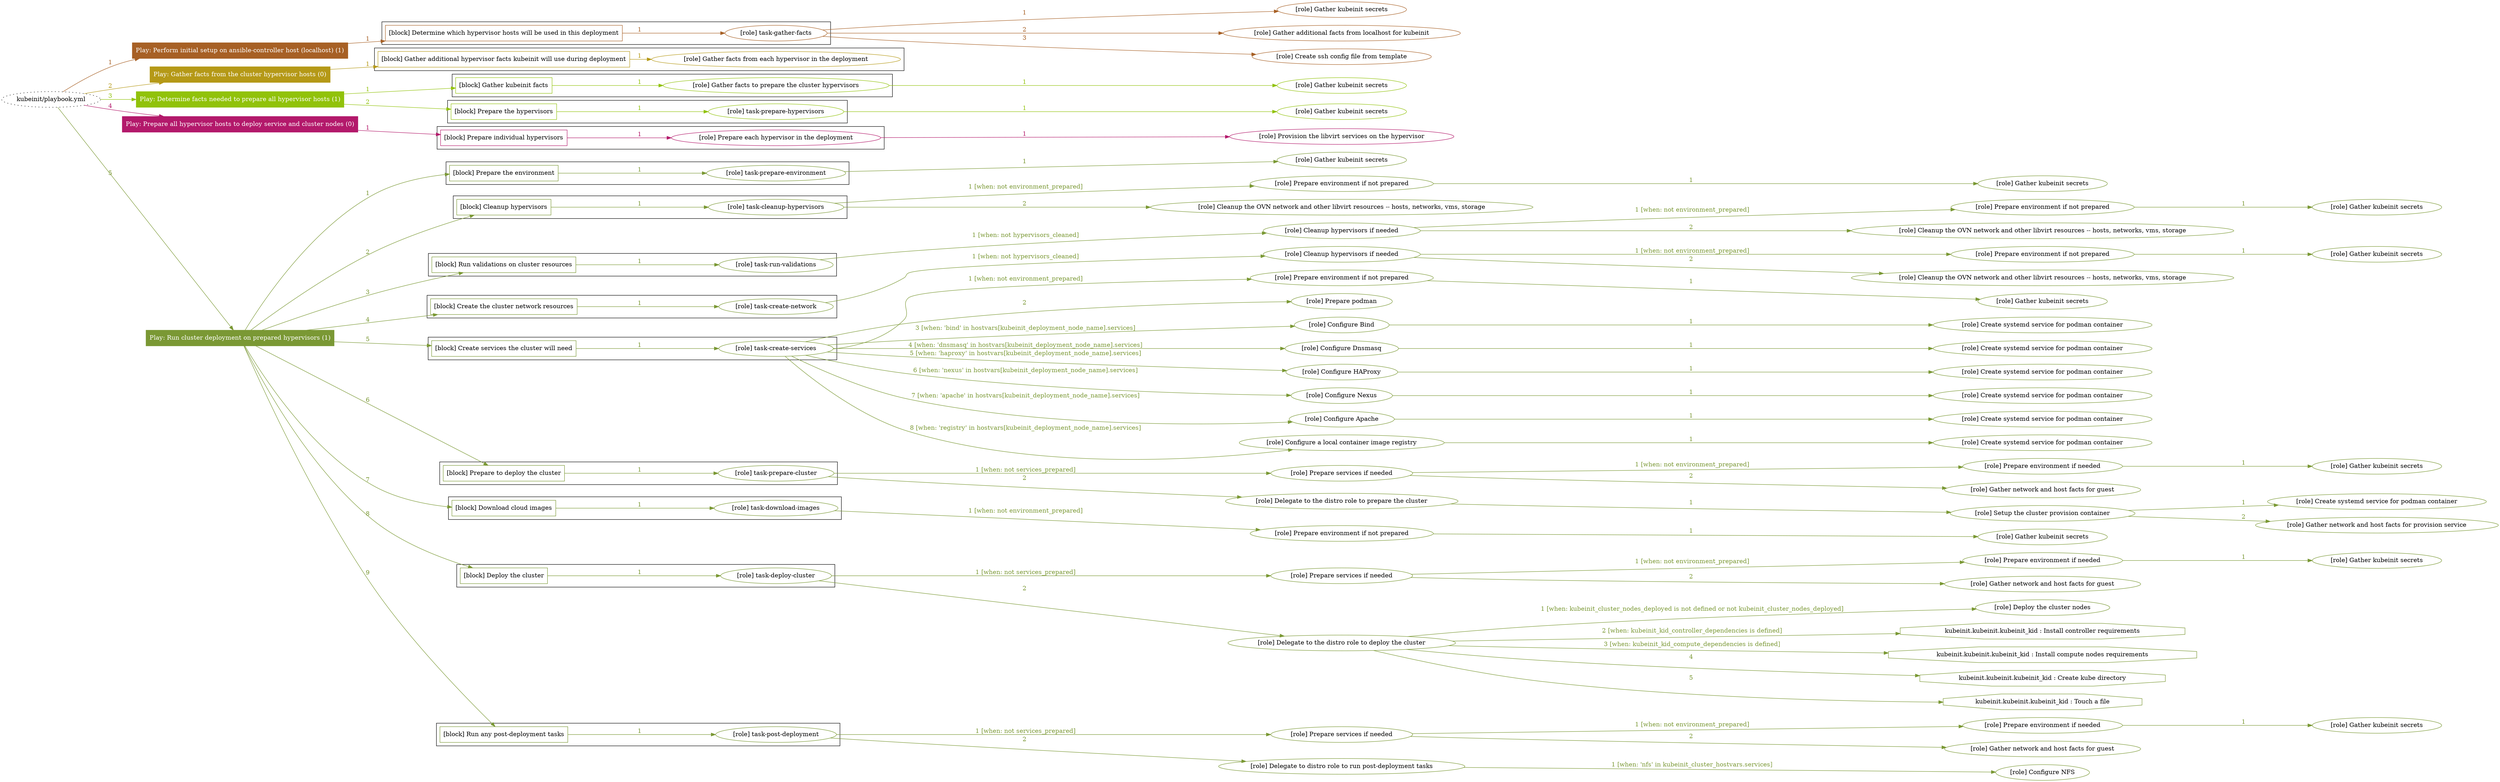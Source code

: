 digraph {
	graph [concentrate=true ordering=in rankdir=LR ratio=fill]
	edge [esep=5 sep=10]
	"kubeinit/playbook.yml" [URL="/home/runner/work/kubeinit/kubeinit/kubeinit/playbook.yml" id=playbook_fae0df2e style=dotted]
	play_92585c46 [label="Play: Perform initial setup on ansible-controller host (localhost) (1)" URL="/home/runner/work/kubeinit/kubeinit/kubeinit/playbook.yml" color="#a76025" fontcolor="#ffffff" id=play_92585c46 shape=box style=filled tooltip=localhost]
	"kubeinit/playbook.yml" -> play_92585c46 [label="1 " color="#a76025" fontcolor="#a76025" id=edge_5c5b6f08 labeltooltip="1 " tooltip="1 "]
	subgraph "Gather kubeinit secrets" {
		role_336cf1a7 [label="[role] Gather kubeinit secrets" URL="/home/runner/.ansible/collections/ansible_collections/kubeinit/kubeinit/roles/kubeinit_prepare/tasks/build_hypervisors_group.yml" color="#a76025" id=role_336cf1a7 tooltip="Gather kubeinit secrets"]
	}
	subgraph "Gather additional facts from localhost for kubeinit" {
		role_785b3377 [label="[role] Gather additional facts from localhost for kubeinit" URL="/home/runner/.ansible/collections/ansible_collections/kubeinit/kubeinit/roles/kubeinit_prepare/tasks/build_hypervisors_group.yml" color="#a76025" id=role_785b3377 tooltip="Gather additional facts from localhost for kubeinit"]
	}
	subgraph "Create ssh config file from template" {
		role_cd4f7d1c [label="[role] Create ssh config file from template" URL="/home/runner/.ansible/collections/ansible_collections/kubeinit/kubeinit/roles/kubeinit_prepare/tasks/build_hypervisors_group.yml" color="#a76025" id=role_cd4f7d1c tooltip="Create ssh config file from template"]
	}
	subgraph "task-gather-facts" {
		role_fb8b5cc1 [label="[role] task-gather-facts" URL="/home/runner/work/kubeinit/kubeinit/kubeinit/playbook.yml" color="#a76025" id=role_fb8b5cc1 tooltip="task-gather-facts"]
		role_fb8b5cc1 -> role_336cf1a7 [label="1 " color="#a76025" fontcolor="#a76025" id=edge_b435cd71 labeltooltip="1 " tooltip="1 "]
		role_fb8b5cc1 -> role_785b3377 [label="2 " color="#a76025" fontcolor="#a76025" id=edge_29237ce4 labeltooltip="2 " tooltip="2 "]
		role_fb8b5cc1 -> role_cd4f7d1c [label="3 " color="#a76025" fontcolor="#a76025" id=edge_b54bfbe1 labeltooltip="3 " tooltip="3 "]
	}
	subgraph "Play: Perform initial setup on ansible-controller host (localhost) (1)" {
		play_92585c46 -> block_ca04ab5b [label=1 color="#a76025" fontcolor="#a76025" id=edge_fc86bddc labeltooltip=1 tooltip=1]
		subgraph cluster_block_ca04ab5b {
			block_ca04ab5b [label="[block] Determine which hypervisor hosts will be used in this deployment" URL="/home/runner/work/kubeinit/kubeinit/kubeinit/playbook.yml" color="#a76025" id=block_ca04ab5b labeltooltip="Determine which hypervisor hosts will be used in this deployment" shape=box tooltip="Determine which hypervisor hosts will be used in this deployment"]
			block_ca04ab5b -> role_fb8b5cc1 [label="1 " color="#a76025" fontcolor="#a76025" id=edge_2d193094 labeltooltip="1 " tooltip="1 "]
		}
	}
	play_b2406f64 [label="Play: Gather facts from the cluster hypervisor hosts (0)" URL="/home/runner/work/kubeinit/kubeinit/kubeinit/playbook.yml" color="#b59917" fontcolor="#ffffff" id=play_b2406f64 shape=box style=filled tooltip="Play: Gather facts from the cluster hypervisor hosts (0)"]
	"kubeinit/playbook.yml" -> play_b2406f64 [label="2 " color="#b59917" fontcolor="#b59917" id=edge_13065090 labeltooltip="2 " tooltip="2 "]
	subgraph "Gather facts from each hypervisor in the deployment" {
		role_69ce36ae [label="[role] Gather facts from each hypervisor in the deployment" URL="/home/runner/work/kubeinit/kubeinit/kubeinit/playbook.yml" color="#b59917" id=role_69ce36ae tooltip="Gather facts from each hypervisor in the deployment"]
	}
	subgraph "Play: Gather facts from the cluster hypervisor hosts (0)" {
		play_b2406f64 -> block_ba26caf6 [label=1 color="#b59917" fontcolor="#b59917" id=edge_a6065f47 labeltooltip=1 tooltip=1]
		subgraph cluster_block_ba26caf6 {
			block_ba26caf6 [label="[block] Gather additional hypervisor facts kubeinit will use during deployment" URL="/home/runner/work/kubeinit/kubeinit/kubeinit/playbook.yml" color="#b59917" id=block_ba26caf6 labeltooltip="Gather additional hypervisor facts kubeinit will use during deployment" shape=box tooltip="Gather additional hypervisor facts kubeinit will use during deployment"]
			block_ba26caf6 -> role_69ce36ae [label="1 " color="#b59917" fontcolor="#b59917" id=edge_d6264884 labeltooltip="1 " tooltip="1 "]
		}
	}
	play_0a1ab238 [label="Play: Determine facts needed to prepare all hypervisor hosts (1)" URL="/home/runner/work/kubeinit/kubeinit/kubeinit/playbook.yml" color="#91c20a" fontcolor="#ffffff" id=play_0a1ab238 shape=box style=filled tooltip=localhost]
	"kubeinit/playbook.yml" -> play_0a1ab238 [label="3 " color="#91c20a" fontcolor="#91c20a" id=edge_ee1dae52 labeltooltip="3 " tooltip="3 "]
	subgraph "Gather kubeinit secrets" {
		role_b34fb6fc [label="[role] Gather kubeinit secrets" URL="/home/runner/.ansible/collections/ansible_collections/kubeinit/kubeinit/roles/kubeinit_prepare/tasks/gather_kubeinit_facts.yml" color="#91c20a" id=role_b34fb6fc tooltip="Gather kubeinit secrets"]
	}
	subgraph "Gather facts to prepare the cluster hypervisors" {
		role_6acadd6e [label="[role] Gather facts to prepare the cluster hypervisors" URL="/home/runner/work/kubeinit/kubeinit/kubeinit/playbook.yml" color="#91c20a" id=role_6acadd6e tooltip="Gather facts to prepare the cluster hypervisors"]
		role_6acadd6e -> role_b34fb6fc [label="1 " color="#91c20a" fontcolor="#91c20a" id=edge_de9d79a3 labeltooltip="1 " tooltip="1 "]
	}
	subgraph "Gather kubeinit secrets" {
		role_8f04fc97 [label="[role] Gather kubeinit secrets" URL="/home/runner/.ansible/collections/ansible_collections/kubeinit/kubeinit/roles/kubeinit_prepare/tasks/gather_kubeinit_facts.yml" color="#91c20a" id=role_8f04fc97 tooltip="Gather kubeinit secrets"]
	}
	subgraph "task-prepare-hypervisors" {
		role_b437eee0 [label="[role] task-prepare-hypervisors" URL="/home/runner/work/kubeinit/kubeinit/kubeinit/playbook.yml" color="#91c20a" id=role_b437eee0 tooltip="task-prepare-hypervisors"]
		role_b437eee0 -> role_8f04fc97 [label="1 " color="#91c20a" fontcolor="#91c20a" id=edge_9d44977e labeltooltip="1 " tooltip="1 "]
	}
	subgraph "Play: Determine facts needed to prepare all hypervisor hosts (1)" {
		play_0a1ab238 -> block_a84433df [label=1 color="#91c20a" fontcolor="#91c20a" id=edge_d4c2ee89 labeltooltip=1 tooltip=1]
		subgraph cluster_block_a84433df {
			block_a84433df [label="[block] Gather kubeinit facts" URL="/home/runner/work/kubeinit/kubeinit/kubeinit/playbook.yml" color="#91c20a" id=block_a84433df labeltooltip="Gather kubeinit facts" shape=box tooltip="Gather kubeinit facts"]
			block_a84433df -> role_6acadd6e [label="1 " color="#91c20a" fontcolor="#91c20a" id=edge_c39b3e10 labeltooltip="1 " tooltip="1 "]
		}
		play_0a1ab238 -> block_d914dc8b [label=2 color="#91c20a" fontcolor="#91c20a" id=edge_9cccced0 labeltooltip=2 tooltip=2]
		subgraph cluster_block_d914dc8b {
			block_d914dc8b [label="[block] Prepare the hypervisors" URL="/home/runner/work/kubeinit/kubeinit/kubeinit/playbook.yml" color="#91c20a" id=block_d914dc8b labeltooltip="Prepare the hypervisors" shape=box tooltip="Prepare the hypervisors"]
			block_d914dc8b -> role_b437eee0 [label="1 " color="#91c20a" fontcolor="#91c20a" id=edge_c1b5e4cd labeltooltip="1 " tooltip="1 "]
		}
	}
	play_624a9c5d [label="Play: Prepare all hypervisor hosts to deploy service and cluster nodes (0)" URL="/home/runner/work/kubeinit/kubeinit/kubeinit/playbook.yml" color="#b3196b" fontcolor="#ffffff" id=play_624a9c5d shape=box style=filled tooltip="Play: Prepare all hypervisor hosts to deploy service and cluster nodes (0)"]
	"kubeinit/playbook.yml" -> play_624a9c5d [label="4 " color="#b3196b" fontcolor="#b3196b" id=edge_c054e841 labeltooltip="4 " tooltip="4 "]
	subgraph "Provision the libvirt services on the hypervisor" {
		role_b52dff16 [label="[role] Provision the libvirt services on the hypervisor" URL="/home/runner/.ansible/collections/ansible_collections/kubeinit/kubeinit/roles/kubeinit_prepare/tasks/prepare_hypervisor.yml" color="#b3196b" id=role_b52dff16 tooltip="Provision the libvirt services on the hypervisor"]
	}
	subgraph "Prepare each hypervisor in the deployment" {
		role_8450b3cf [label="[role] Prepare each hypervisor in the deployment" URL="/home/runner/work/kubeinit/kubeinit/kubeinit/playbook.yml" color="#b3196b" id=role_8450b3cf tooltip="Prepare each hypervisor in the deployment"]
		role_8450b3cf -> role_b52dff16 [label="1 " color="#b3196b" fontcolor="#b3196b" id=edge_c8af90fd labeltooltip="1 " tooltip="1 "]
	}
	subgraph "Play: Prepare all hypervisor hosts to deploy service and cluster nodes (0)" {
		play_624a9c5d -> block_2250db9c [label=1 color="#b3196b" fontcolor="#b3196b" id=edge_c70f5f38 labeltooltip=1 tooltip=1]
		subgraph cluster_block_2250db9c {
			block_2250db9c [label="[block] Prepare individual hypervisors" URL="/home/runner/work/kubeinit/kubeinit/kubeinit/playbook.yml" color="#b3196b" id=block_2250db9c labeltooltip="Prepare individual hypervisors" shape=box tooltip="Prepare individual hypervisors"]
			block_2250db9c -> role_8450b3cf [label="1 " color="#b3196b" fontcolor="#b3196b" id=edge_290ae8f6 labeltooltip="1 " tooltip="1 "]
		}
	}
	play_cf53dbfd [label="Play: Run cluster deployment on prepared hypervisors (1)" URL="/home/runner/work/kubeinit/kubeinit/kubeinit/playbook.yml" color="#7a9834" fontcolor="#ffffff" id=play_cf53dbfd shape=box style=filled tooltip=localhost]
	"kubeinit/playbook.yml" -> play_cf53dbfd [label="5 " color="#7a9834" fontcolor="#7a9834" id=edge_469274f0 labeltooltip="5 " tooltip="5 "]
	subgraph "Gather kubeinit secrets" {
		role_d30b16db [label="[role] Gather kubeinit secrets" URL="/home/runner/.ansible/collections/ansible_collections/kubeinit/kubeinit/roles/kubeinit_prepare/tasks/gather_kubeinit_facts.yml" color="#7a9834" id=role_d30b16db tooltip="Gather kubeinit secrets"]
	}
	subgraph "task-prepare-environment" {
		role_1da9eb22 [label="[role] task-prepare-environment" URL="/home/runner/work/kubeinit/kubeinit/kubeinit/playbook.yml" color="#7a9834" id=role_1da9eb22 tooltip="task-prepare-environment"]
		role_1da9eb22 -> role_d30b16db [label="1 " color="#7a9834" fontcolor="#7a9834" id=edge_a3bc3489 labeltooltip="1 " tooltip="1 "]
	}
	subgraph "Gather kubeinit secrets" {
		role_5da3b098 [label="[role] Gather kubeinit secrets" URL="/home/runner/.ansible/collections/ansible_collections/kubeinit/kubeinit/roles/kubeinit_prepare/tasks/gather_kubeinit_facts.yml" color="#7a9834" id=role_5da3b098 tooltip="Gather kubeinit secrets"]
	}
	subgraph "Prepare environment if not prepared" {
		role_b891bec6 [label="[role] Prepare environment if not prepared" URL="/home/runner/.ansible/collections/ansible_collections/kubeinit/kubeinit/roles/kubeinit_prepare/tasks/cleanup_hypervisors.yml" color="#7a9834" id=role_b891bec6 tooltip="Prepare environment if not prepared"]
		role_b891bec6 -> role_5da3b098 [label="1 " color="#7a9834" fontcolor="#7a9834" id=edge_24fe1153 labeltooltip="1 " tooltip="1 "]
	}
	subgraph "Cleanup the OVN network and other libvirt resources -- hosts, networks, vms, storage" {
		role_12e20d17 [label="[role] Cleanup the OVN network and other libvirt resources -- hosts, networks, vms, storage" URL="/home/runner/.ansible/collections/ansible_collections/kubeinit/kubeinit/roles/kubeinit_prepare/tasks/cleanup_hypervisors.yml" color="#7a9834" id=role_12e20d17 tooltip="Cleanup the OVN network and other libvirt resources -- hosts, networks, vms, storage"]
	}
	subgraph "task-cleanup-hypervisors" {
		role_3a8567ec [label="[role] task-cleanup-hypervisors" URL="/home/runner/work/kubeinit/kubeinit/kubeinit/playbook.yml" color="#7a9834" id=role_3a8567ec tooltip="task-cleanup-hypervisors"]
		role_3a8567ec -> role_b891bec6 [label="1 [when: not environment_prepared]" color="#7a9834" fontcolor="#7a9834" id=edge_0e76806f labeltooltip="1 [when: not environment_prepared]" tooltip="1 [when: not environment_prepared]"]
		role_3a8567ec -> role_12e20d17 [label="2 " color="#7a9834" fontcolor="#7a9834" id=edge_9cd642f5 labeltooltip="2 " tooltip="2 "]
	}
	subgraph "Gather kubeinit secrets" {
		role_9220b43d [label="[role] Gather kubeinit secrets" URL="/home/runner/.ansible/collections/ansible_collections/kubeinit/kubeinit/roles/kubeinit_prepare/tasks/gather_kubeinit_facts.yml" color="#7a9834" id=role_9220b43d tooltip="Gather kubeinit secrets"]
	}
	subgraph "Prepare environment if not prepared" {
		role_4294a12e [label="[role] Prepare environment if not prepared" URL="/home/runner/.ansible/collections/ansible_collections/kubeinit/kubeinit/roles/kubeinit_prepare/tasks/cleanup_hypervisors.yml" color="#7a9834" id=role_4294a12e tooltip="Prepare environment if not prepared"]
		role_4294a12e -> role_9220b43d [label="1 " color="#7a9834" fontcolor="#7a9834" id=edge_b3fc6e09 labeltooltip="1 " tooltip="1 "]
	}
	subgraph "Cleanup the OVN network and other libvirt resources -- hosts, networks, vms, storage" {
		role_df8cdc3b [label="[role] Cleanup the OVN network and other libvirt resources -- hosts, networks, vms, storage" URL="/home/runner/.ansible/collections/ansible_collections/kubeinit/kubeinit/roles/kubeinit_prepare/tasks/cleanup_hypervisors.yml" color="#7a9834" id=role_df8cdc3b tooltip="Cleanup the OVN network and other libvirt resources -- hosts, networks, vms, storage"]
	}
	subgraph "Cleanup hypervisors if needed" {
		role_28efcf12 [label="[role] Cleanup hypervisors if needed" URL="/home/runner/.ansible/collections/ansible_collections/kubeinit/kubeinit/roles/kubeinit_validations/tasks/main.yml" color="#7a9834" id=role_28efcf12 tooltip="Cleanup hypervisors if needed"]
		role_28efcf12 -> role_4294a12e [label="1 [when: not environment_prepared]" color="#7a9834" fontcolor="#7a9834" id=edge_2526dfaa labeltooltip="1 [when: not environment_prepared]" tooltip="1 [when: not environment_prepared]"]
		role_28efcf12 -> role_df8cdc3b [label="2 " color="#7a9834" fontcolor="#7a9834" id=edge_a1b67655 labeltooltip="2 " tooltip="2 "]
	}
	subgraph "task-run-validations" {
		role_3e93541e [label="[role] task-run-validations" URL="/home/runner/work/kubeinit/kubeinit/kubeinit/playbook.yml" color="#7a9834" id=role_3e93541e tooltip="task-run-validations"]
		role_3e93541e -> role_28efcf12 [label="1 [when: not hypervisors_cleaned]" color="#7a9834" fontcolor="#7a9834" id=edge_277d5ba1 labeltooltip="1 [when: not hypervisors_cleaned]" tooltip="1 [when: not hypervisors_cleaned]"]
	}
	subgraph "Gather kubeinit secrets" {
		role_205cbda5 [label="[role] Gather kubeinit secrets" URL="/home/runner/.ansible/collections/ansible_collections/kubeinit/kubeinit/roles/kubeinit_prepare/tasks/gather_kubeinit_facts.yml" color="#7a9834" id=role_205cbda5 tooltip="Gather kubeinit secrets"]
	}
	subgraph "Prepare environment if not prepared" {
		role_b8787fdf [label="[role] Prepare environment if not prepared" URL="/home/runner/.ansible/collections/ansible_collections/kubeinit/kubeinit/roles/kubeinit_prepare/tasks/cleanup_hypervisors.yml" color="#7a9834" id=role_b8787fdf tooltip="Prepare environment if not prepared"]
		role_b8787fdf -> role_205cbda5 [label="1 " color="#7a9834" fontcolor="#7a9834" id=edge_99528bd9 labeltooltip="1 " tooltip="1 "]
	}
	subgraph "Cleanup the OVN network and other libvirt resources -- hosts, networks, vms, storage" {
		role_78ce6965 [label="[role] Cleanup the OVN network and other libvirt resources -- hosts, networks, vms, storage" URL="/home/runner/.ansible/collections/ansible_collections/kubeinit/kubeinit/roles/kubeinit_prepare/tasks/cleanup_hypervisors.yml" color="#7a9834" id=role_78ce6965 tooltip="Cleanup the OVN network and other libvirt resources -- hosts, networks, vms, storage"]
	}
	subgraph "Cleanup hypervisors if needed" {
		role_019f11bb [label="[role] Cleanup hypervisors if needed" URL="/home/runner/.ansible/collections/ansible_collections/kubeinit/kubeinit/roles/kubeinit_libvirt/tasks/create_network.yml" color="#7a9834" id=role_019f11bb tooltip="Cleanup hypervisors if needed"]
		role_019f11bb -> role_b8787fdf [label="1 [when: not environment_prepared]" color="#7a9834" fontcolor="#7a9834" id=edge_26518649 labeltooltip="1 [when: not environment_prepared]" tooltip="1 [when: not environment_prepared]"]
		role_019f11bb -> role_78ce6965 [label="2 " color="#7a9834" fontcolor="#7a9834" id=edge_5f2f2e9c labeltooltip="2 " tooltip="2 "]
	}
	subgraph "task-create-network" {
		role_14e117aa [label="[role] task-create-network" URL="/home/runner/work/kubeinit/kubeinit/kubeinit/playbook.yml" color="#7a9834" id=role_14e117aa tooltip="task-create-network"]
		role_14e117aa -> role_019f11bb [label="1 [when: not hypervisors_cleaned]" color="#7a9834" fontcolor="#7a9834" id=edge_66fa46ac labeltooltip="1 [when: not hypervisors_cleaned]" tooltip="1 [when: not hypervisors_cleaned]"]
	}
	subgraph "Gather kubeinit secrets" {
		role_f41e2d63 [label="[role] Gather kubeinit secrets" URL="/home/runner/.ansible/collections/ansible_collections/kubeinit/kubeinit/roles/kubeinit_prepare/tasks/gather_kubeinit_facts.yml" color="#7a9834" id=role_f41e2d63 tooltip="Gather kubeinit secrets"]
	}
	subgraph "Prepare environment if not prepared" {
		role_4c16eafd [label="[role] Prepare environment if not prepared" URL="/home/runner/.ansible/collections/ansible_collections/kubeinit/kubeinit/roles/kubeinit_services/tasks/main.yml" color="#7a9834" id=role_4c16eafd tooltip="Prepare environment if not prepared"]
		role_4c16eafd -> role_f41e2d63 [label="1 " color="#7a9834" fontcolor="#7a9834" id=edge_8e998ac9 labeltooltip="1 " tooltip="1 "]
	}
	subgraph "Prepare podman" {
		role_436fbac3 [label="[role] Prepare podman" URL="/home/runner/.ansible/collections/ansible_collections/kubeinit/kubeinit/roles/kubeinit_services/tasks/00_create_service_pod.yml" color="#7a9834" id=role_436fbac3 tooltip="Prepare podman"]
	}
	subgraph "Create systemd service for podman container" {
		role_de08907a [label="[role] Create systemd service for podman container" URL="/home/runner/.ansible/collections/ansible_collections/kubeinit/kubeinit/roles/kubeinit_bind/tasks/main.yml" color="#7a9834" id=role_de08907a tooltip="Create systemd service for podman container"]
	}
	subgraph "Configure Bind" {
		role_e7112fd5 [label="[role] Configure Bind" URL="/home/runner/.ansible/collections/ansible_collections/kubeinit/kubeinit/roles/kubeinit_services/tasks/start_services_containers.yml" color="#7a9834" id=role_e7112fd5 tooltip="Configure Bind"]
		role_e7112fd5 -> role_de08907a [label="1 " color="#7a9834" fontcolor="#7a9834" id=edge_62674b03 labeltooltip="1 " tooltip="1 "]
	}
	subgraph "Create systemd service for podman container" {
		role_67910b0a [label="[role] Create systemd service for podman container" URL="/home/runner/.ansible/collections/ansible_collections/kubeinit/kubeinit/roles/kubeinit_dnsmasq/tasks/main.yml" color="#7a9834" id=role_67910b0a tooltip="Create systemd service for podman container"]
	}
	subgraph "Configure Dnsmasq" {
		role_8a05998e [label="[role] Configure Dnsmasq" URL="/home/runner/.ansible/collections/ansible_collections/kubeinit/kubeinit/roles/kubeinit_services/tasks/start_services_containers.yml" color="#7a9834" id=role_8a05998e tooltip="Configure Dnsmasq"]
		role_8a05998e -> role_67910b0a [label="1 " color="#7a9834" fontcolor="#7a9834" id=edge_93b76912 labeltooltip="1 " tooltip="1 "]
	}
	subgraph "Create systemd service for podman container" {
		role_54443994 [label="[role] Create systemd service for podman container" URL="/home/runner/.ansible/collections/ansible_collections/kubeinit/kubeinit/roles/kubeinit_haproxy/tasks/main.yml" color="#7a9834" id=role_54443994 tooltip="Create systemd service for podman container"]
	}
	subgraph "Configure HAProxy" {
		role_9193245c [label="[role] Configure HAProxy" URL="/home/runner/.ansible/collections/ansible_collections/kubeinit/kubeinit/roles/kubeinit_services/tasks/start_services_containers.yml" color="#7a9834" id=role_9193245c tooltip="Configure HAProxy"]
		role_9193245c -> role_54443994 [label="1 " color="#7a9834" fontcolor="#7a9834" id=edge_e1105e15 labeltooltip="1 " tooltip="1 "]
	}
	subgraph "Create systemd service for podman container" {
		role_22d39ce8 [label="[role] Create systemd service for podman container" URL="/home/runner/.ansible/collections/ansible_collections/kubeinit/kubeinit/roles/kubeinit_nexus/tasks/main.yml" color="#7a9834" id=role_22d39ce8 tooltip="Create systemd service for podman container"]
	}
	subgraph "Configure Nexus" {
		role_15eaf43e [label="[role] Configure Nexus" URL="/home/runner/.ansible/collections/ansible_collections/kubeinit/kubeinit/roles/kubeinit_services/tasks/start_services_containers.yml" color="#7a9834" id=role_15eaf43e tooltip="Configure Nexus"]
		role_15eaf43e -> role_22d39ce8 [label="1 " color="#7a9834" fontcolor="#7a9834" id=edge_98512ed2 labeltooltip="1 " tooltip="1 "]
	}
	subgraph "Create systemd service for podman container" {
		role_300c007a [label="[role] Create systemd service for podman container" URL="/home/runner/.ansible/collections/ansible_collections/kubeinit/kubeinit/roles/kubeinit_apache/tasks/main.yml" color="#7a9834" id=role_300c007a tooltip="Create systemd service for podman container"]
	}
	subgraph "Configure Apache" {
		role_c52b9283 [label="[role] Configure Apache" URL="/home/runner/.ansible/collections/ansible_collections/kubeinit/kubeinit/roles/kubeinit_services/tasks/start_services_containers.yml" color="#7a9834" id=role_c52b9283 tooltip="Configure Apache"]
		role_c52b9283 -> role_300c007a [label="1 " color="#7a9834" fontcolor="#7a9834" id=edge_625924c4 labeltooltip="1 " tooltip="1 "]
	}
	subgraph "Create systemd service for podman container" {
		role_9755b479 [label="[role] Create systemd service for podman container" URL="/home/runner/.ansible/collections/ansible_collections/kubeinit/kubeinit/roles/kubeinit_registry/tasks/main.yml" color="#7a9834" id=role_9755b479 tooltip="Create systemd service for podman container"]
	}
	subgraph "Configure a local container image registry" {
		role_12e1a721 [label="[role] Configure a local container image registry" URL="/home/runner/.ansible/collections/ansible_collections/kubeinit/kubeinit/roles/kubeinit_services/tasks/start_services_containers.yml" color="#7a9834" id=role_12e1a721 tooltip="Configure a local container image registry"]
		role_12e1a721 -> role_9755b479 [label="1 " color="#7a9834" fontcolor="#7a9834" id=edge_d0ffce58 labeltooltip="1 " tooltip="1 "]
	}
	subgraph "task-create-services" {
		role_a3804aa2 [label="[role] task-create-services" URL="/home/runner/work/kubeinit/kubeinit/kubeinit/playbook.yml" color="#7a9834" id=role_a3804aa2 tooltip="task-create-services"]
		role_a3804aa2 -> role_4c16eafd [label="1 [when: not environment_prepared]" color="#7a9834" fontcolor="#7a9834" id=edge_cc1e897e labeltooltip="1 [when: not environment_prepared]" tooltip="1 [when: not environment_prepared]"]
		role_a3804aa2 -> role_436fbac3 [label="2 " color="#7a9834" fontcolor="#7a9834" id=edge_ff2b8036 labeltooltip="2 " tooltip="2 "]
		role_a3804aa2 -> role_e7112fd5 [label="3 [when: 'bind' in hostvars[kubeinit_deployment_node_name].services]" color="#7a9834" fontcolor="#7a9834" id=edge_14945530 labeltooltip="3 [when: 'bind' in hostvars[kubeinit_deployment_node_name].services]" tooltip="3 [when: 'bind' in hostvars[kubeinit_deployment_node_name].services]"]
		role_a3804aa2 -> role_8a05998e [label="4 [when: 'dnsmasq' in hostvars[kubeinit_deployment_node_name].services]" color="#7a9834" fontcolor="#7a9834" id=edge_d0e9738f labeltooltip="4 [when: 'dnsmasq' in hostvars[kubeinit_deployment_node_name].services]" tooltip="4 [when: 'dnsmasq' in hostvars[kubeinit_deployment_node_name].services]"]
		role_a3804aa2 -> role_9193245c [label="5 [when: 'haproxy' in hostvars[kubeinit_deployment_node_name].services]" color="#7a9834" fontcolor="#7a9834" id=edge_f1398b61 labeltooltip="5 [when: 'haproxy' in hostvars[kubeinit_deployment_node_name].services]" tooltip="5 [when: 'haproxy' in hostvars[kubeinit_deployment_node_name].services]"]
		role_a3804aa2 -> role_15eaf43e [label="6 [when: 'nexus' in hostvars[kubeinit_deployment_node_name].services]" color="#7a9834" fontcolor="#7a9834" id=edge_484611a6 labeltooltip="6 [when: 'nexus' in hostvars[kubeinit_deployment_node_name].services]" tooltip="6 [when: 'nexus' in hostvars[kubeinit_deployment_node_name].services]"]
		role_a3804aa2 -> role_c52b9283 [label="7 [when: 'apache' in hostvars[kubeinit_deployment_node_name].services]" color="#7a9834" fontcolor="#7a9834" id=edge_e827c07f labeltooltip="7 [when: 'apache' in hostvars[kubeinit_deployment_node_name].services]" tooltip="7 [when: 'apache' in hostvars[kubeinit_deployment_node_name].services]"]
		role_a3804aa2 -> role_12e1a721 [label="8 [when: 'registry' in hostvars[kubeinit_deployment_node_name].services]" color="#7a9834" fontcolor="#7a9834" id=edge_0c10923b labeltooltip="8 [when: 'registry' in hostvars[kubeinit_deployment_node_name].services]" tooltip="8 [when: 'registry' in hostvars[kubeinit_deployment_node_name].services]"]
	}
	subgraph "Gather kubeinit secrets" {
		role_80927442 [label="[role] Gather kubeinit secrets" URL="/home/runner/.ansible/collections/ansible_collections/kubeinit/kubeinit/roles/kubeinit_prepare/tasks/gather_kubeinit_facts.yml" color="#7a9834" id=role_80927442 tooltip="Gather kubeinit secrets"]
	}
	subgraph "Prepare environment if needed" {
		role_81268482 [label="[role] Prepare environment if needed" URL="/home/runner/.ansible/collections/ansible_collections/kubeinit/kubeinit/roles/kubeinit_services/tasks/prepare_services.yml" color="#7a9834" id=role_81268482 tooltip="Prepare environment if needed"]
		role_81268482 -> role_80927442 [label="1 " color="#7a9834" fontcolor="#7a9834" id=edge_f4b38aa6 labeltooltip="1 " tooltip="1 "]
	}
	subgraph "Gather network and host facts for guest" {
		role_147f57ba [label="[role] Gather network and host facts for guest" URL="/home/runner/.ansible/collections/ansible_collections/kubeinit/kubeinit/roles/kubeinit_services/tasks/prepare_services.yml" color="#7a9834" id=role_147f57ba tooltip="Gather network and host facts for guest"]
	}
	subgraph "Prepare services if needed" {
		role_a1da6b60 [label="[role] Prepare services if needed" URL="/home/runner/.ansible/collections/ansible_collections/kubeinit/kubeinit/roles/kubeinit_prepare/tasks/prepare_cluster.yml" color="#7a9834" id=role_a1da6b60 tooltip="Prepare services if needed"]
		role_a1da6b60 -> role_81268482 [label="1 [when: not environment_prepared]" color="#7a9834" fontcolor="#7a9834" id=edge_bc0b2bbb labeltooltip="1 [when: not environment_prepared]" tooltip="1 [when: not environment_prepared]"]
		role_a1da6b60 -> role_147f57ba [label="2 " color="#7a9834" fontcolor="#7a9834" id=edge_d332126f labeltooltip="2 " tooltip="2 "]
	}
	subgraph "Create systemd service for podman container" {
		role_d33ef4bc [label="[role] Create systemd service for podman container" URL="/home/runner/.ansible/collections/ansible_collections/kubeinit/kubeinit/roles/kubeinit_services/tasks/create_provision_container.yml" color="#7a9834" id=role_d33ef4bc tooltip="Create systemd service for podman container"]
	}
	subgraph "Gather network and host facts for provision service" {
		role_72f31151 [label="[role] Gather network and host facts for provision service" URL="/home/runner/.ansible/collections/ansible_collections/kubeinit/kubeinit/roles/kubeinit_services/tasks/create_provision_container.yml" color="#7a9834" id=role_72f31151 tooltip="Gather network and host facts for provision service"]
	}
	subgraph "Setup the cluster provision container" {
		role_33b12c83 [label="[role] Setup the cluster provision container" URL="/home/runner/.ansible/collections/ansible_collections/kubeinit/kubeinit/roles/kubeinit_kid/tasks/prepare_cluster.yml" color="#7a9834" id=role_33b12c83 tooltip="Setup the cluster provision container"]
		role_33b12c83 -> role_d33ef4bc [label="1 " color="#7a9834" fontcolor="#7a9834" id=edge_924707ae labeltooltip="1 " tooltip="1 "]
		role_33b12c83 -> role_72f31151 [label="2 " color="#7a9834" fontcolor="#7a9834" id=edge_11ee01f1 labeltooltip="2 " tooltip="2 "]
	}
	subgraph "Delegate to the distro role to prepare the cluster" {
		role_e63b5d0e [label="[role] Delegate to the distro role to prepare the cluster" URL="/home/runner/.ansible/collections/ansible_collections/kubeinit/kubeinit/roles/kubeinit_prepare/tasks/prepare_cluster.yml" color="#7a9834" id=role_e63b5d0e tooltip="Delegate to the distro role to prepare the cluster"]
		role_e63b5d0e -> role_33b12c83 [label="1 " color="#7a9834" fontcolor="#7a9834" id=edge_40417626 labeltooltip="1 " tooltip="1 "]
	}
	subgraph "task-prepare-cluster" {
		role_8b4b500c [label="[role] task-prepare-cluster" URL="/home/runner/work/kubeinit/kubeinit/kubeinit/playbook.yml" color="#7a9834" id=role_8b4b500c tooltip="task-prepare-cluster"]
		role_8b4b500c -> role_a1da6b60 [label="1 [when: not services_prepared]" color="#7a9834" fontcolor="#7a9834" id=edge_ed6972dd labeltooltip="1 [when: not services_prepared]" tooltip="1 [when: not services_prepared]"]
		role_8b4b500c -> role_e63b5d0e [label="2 " color="#7a9834" fontcolor="#7a9834" id=edge_2e7ad4f4 labeltooltip="2 " tooltip="2 "]
	}
	subgraph "Gather kubeinit secrets" {
		role_d644107a [label="[role] Gather kubeinit secrets" URL="/home/runner/.ansible/collections/ansible_collections/kubeinit/kubeinit/roles/kubeinit_prepare/tasks/gather_kubeinit_facts.yml" color="#7a9834" id=role_d644107a tooltip="Gather kubeinit secrets"]
	}
	subgraph "Prepare environment if not prepared" {
		role_b8a6db2e [label="[role] Prepare environment if not prepared" URL="/home/runner/.ansible/collections/ansible_collections/kubeinit/kubeinit/roles/kubeinit_libvirt/tasks/download_cloud_images.yml" color="#7a9834" id=role_b8a6db2e tooltip="Prepare environment if not prepared"]
		role_b8a6db2e -> role_d644107a [label="1 " color="#7a9834" fontcolor="#7a9834" id=edge_af6f9776 labeltooltip="1 " tooltip="1 "]
	}
	subgraph "task-download-images" {
		role_ce475eb4 [label="[role] task-download-images" URL="/home/runner/work/kubeinit/kubeinit/kubeinit/playbook.yml" color="#7a9834" id=role_ce475eb4 tooltip="task-download-images"]
		role_ce475eb4 -> role_b8a6db2e [label="1 [when: not environment_prepared]" color="#7a9834" fontcolor="#7a9834" id=edge_032cffb0 labeltooltip="1 [when: not environment_prepared]" tooltip="1 [when: not environment_prepared]"]
	}
	subgraph "Gather kubeinit secrets" {
		role_ef58dc4c [label="[role] Gather kubeinit secrets" URL="/home/runner/.ansible/collections/ansible_collections/kubeinit/kubeinit/roles/kubeinit_prepare/tasks/gather_kubeinit_facts.yml" color="#7a9834" id=role_ef58dc4c tooltip="Gather kubeinit secrets"]
	}
	subgraph "Prepare environment if needed" {
		role_1b707345 [label="[role] Prepare environment if needed" URL="/home/runner/.ansible/collections/ansible_collections/kubeinit/kubeinit/roles/kubeinit_services/tasks/prepare_services.yml" color="#7a9834" id=role_1b707345 tooltip="Prepare environment if needed"]
		role_1b707345 -> role_ef58dc4c [label="1 " color="#7a9834" fontcolor="#7a9834" id=edge_f8aec06a labeltooltip="1 " tooltip="1 "]
	}
	subgraph "Gather network and host facts for guest" {
		role_f03a5104 [label="[role] Gather network and host facts for guest" URL="/home/runner/.ansible/collections/ansible_collections/kubeinit/kubeinit/roles/kubeinit_services/tasks/prepare_services.yml" color="#7a9834" id=role_f03a5104 tooltip="Gather network and host facts for guest"]
	}
	subgraph "Prepare services if needed" {
		role_3a43d01f [label="[role] Prepare services if needed" URL="/home/runner/.ansible/collections/ansible_collections/kubeinit/kubeinit/roles/kubeinit_prepare/tasks/deploy_cluster.yml" color="#7a9834" id=role_3a43d01f tooltip="Prepare services if needed"]
		role_3a43d01f -> role_1b707345 [label="1 [when: not environment_prepared]" color="#7a9834" fontcolor="#7a9834" id=edge_dd05552e labeltooltip="1 [when: not environment_prepared]" tooltip="1 [when: not environment_prepared]"]
		role_3a43d01f -> role_f03a5104 [label="2 " color="#7a9834" fontcolor="#7a9834" id=edge_0329cba0 labeltooltip="2 " tooltip="2 "]
	}
	subgraph "Deploy the cluster nodes" {
		role_1e226e64 [label="[role] Deploy the cluster nodes" URL="/home/runner/.ansible/collections/ansible_collections/kubeinit/kubeinit/roles/kubeinit_kid/tasks/main.yml" color="#7a9834" id=role_1e226e64 tooltip="Deploy the cluster nodes"]
	}
	subgraph "Delegate to the distro role to deploy the cluster" {
		role_2a0d028b [label="[role] Delegate to the distro role to deploy the cluster" URL="/home/runner/.ansible/collections/ansible_collections/kubeinit/kubeinit/roles/kubeinit_prepare/tasks/deploy_cluster.yml" color="#7a9834" id=role_2a0d028b tooltip="Delegate to the distro role to deploy the cluster"]
		role_2a0d028b -> role_1e226e64 [label="1 [when: kubeinit_cluster_nodes_deployed is not defined or not kubeinit_cluster_nodes_deployed]" color="#7a9834" fontcolor="#7a9834" id=edge_3917d09e labeltooltip="1 [when: kubeinit_cluster_nodes_deployed is not defined or not kubeinit_cluster_nodes_deployed]" tooltip="1 [when: kubeinit_cluster_nodes_deployed is not defined or not kubeinit_cluster_nodes_deployed]"]
		task_3fa55b49 [label="kubeinit.kubeinit.kubeinit_kid : Install controller requirements" URL="/home/runner/.ansible/collections/ansible_collections/kubeinit/kubeinit/roles/kubeinit_kid/tasks/main.yml" color="#7a9834" id=task_3fa55b49 shape=octagon tooltip="kubeinit.kubeinit.kubeinit_kid : Install controller requirements"]
		role_2a0d028b -> task_3fa55b49 [label="2 [when: kubeinit_kid_controller_dependencies is defined]" color="#7a9834" fontcolor="#7a9834" id=edge_07b2ddda labeltooltip="2 [when: kubeinit_kid_controller_dependencies is defined]" tooltip="2 [when: kubeinit_kid_controller_dependencies is defined]"]
		task_41edf971 [label="kubeinit.kubeinit.kubeinit_kid : Install compute nodes requirements" URL="/home/runner/.ansible/collections/ansible_collections/kubeinit/kubeinit/roles/kubeinit_kid/tasks/main.yml" color="#7a9834" id=task_41edf971 shape=octagon tooltip="kubeinit.kubeinit.kubeinit_kid : Install compute nodes requirements"]
		role_2a0d028b -> task_41edf971 [label="3 [when: kubeinit_kid_compute_dependencies is defined]" color="#7a9834" fontcolor="#7a9834" id=edge_58b1b882 labeltooltip="3 [when: kubeinit_kid_compute_dependencies is defined]" tooltip="3 [when: kubeinit_kid_compute_dependencies is defined]"]
		task_b5693742 [label="kubeinit.kubeinit.kubeinit_kid : Create kube directory" URL="/home/runner/.ansible/collections/ansible_collections/kubeinit/kubeinit/roles/kubeinit_kid/tasks/main.yml" color="#7a9834" id=task_b5693742 shape=octagon tooltip="kubeinit.kubeinit.kubeinit_kid : Create kube directory"]
		role_2a0d028b -> task_b5693742 [label="4 " color="#7a9834" fontcolor="#7a9834" id=edge_1a73898a labeltooltip="4 " tooltip="4 "]
		task_6fbbc4b1 [label="kubeinit.kubeinit.kubeinit_kid : Touch a file" URL="/home/runner/.ansible/collections/ansible_collections/kubeinit/kubeinit/roles/kubeinit_kid/tasks/main.yml" color="#7a9834" id=task_6fbbc4b1 shape=octagon tooltip="kubeinit.kubeinit.kubeinit_kid : Touch a file"]
		role_2a0d028b -> task_6fbbc4b1 [label="5 " color="#7a9834" fontcolor="#7a9834" id=edge_b32b611a labeltooltip="5 " tooltip="5 "]
	}
	subgraph "task-deploy-cluster" {
		role_2b41126e [label="[role] task-deploy-cluster" URL="/home/runner/work/kubeinit/kubeinit/kubeinit/playbook.yml" color="#7a9834" id=role_2b41126e tooltip="task-deploy-cluster"]
		role_2b41126e -> role_3a43d01f [label="1 [when: not services_prepared]" color="#7a9834" fontcolor="#7a9834" id=edge_60f7a7a5 labeltooltip="1 [when: not services_prepared]" tooltip="1 [when: not services_prepared]"]
		role_2b41126e -> role_2a0d028b [label="2 " color="#7a9834" fontcolor="#7a9834" id=edge_04ae70a1 labeltooltip="2 " tooltip="2 "]
	}
	subgraph "Gather kubeinit secrets" {
		role_96138bcd [label="[role] Gather kubeinit secrets" URL="/home/runner/.ansible/collections/ansible_collections/kubeinit/kubeinit/roles/kubeinit_prepare/tasks/gather_kubeinit_facts.yml" color="#7a9834" id=role_96138bcd tooltip="Gather kubeinit secrets"]
	}
	subgraph "Prepare environment if needed" {
		role_ad5d16aa [label="[role] Prepare environment if needed" URL="/home/runner/.ansible/collections/ansible_collections/kubeinit/kubeinit/roles/kubeinit_services/tasks/prepare_services.yml" color="#7a9834" id=role_ad5d16aa tooltip="Prepare environment if needed"]
		role_ad5d16aa -> role_96138bcd [label="1 " color="#7a9834" fontcolor="#7a9834" id=edge_85aaedf9 labeltooltip="1 " tooltip="1 "]
	}
	subgraph "Gather network and host facts for guest" {
		role_e43f88df [label="[role] Gather network and host facts for guest" URL="/home/runner/.ansible/collections/ansible_collections/kubeinit/kubeinit/roles/kubeinit_services/tasks/prepare_services.yml" color="#7a9834" id=role_e43f88df tooltip="Gather network and host facts for guest"]
	}
	subgraph "Prepare services if needed" {
		role_75bd29ef [label="[role] Prepare services if needed" URL="/home/runner/.ansible/collections/ansible_collections/kubeinit/kubeinit/roles/kubeinit_prepare/tasks/post_deployment.yml" color="#7a9834" id=role_75bd29ef tooltip="Prepare services if needed"]
		role_75bd29ef -> role_ad5d16aa [label="1 [when: not environment_prepared]" color="#7a9834" fontcolor="#7a9834" id=edge_155049e1 labeltooltip="1 [when: not environment_prepared]" tooltip="1 [when: not environment_prepared]"]
		role_75bd29ef -> role_e43f88df [label="2 " color="#7a9834" fontcolor="#7a9834" id=edge_8824275c labeltooltip="2 " tooltip="2 "]
	}
	subgraph "Configure NFS" {
		role_930975dc [label="[role] Configure NFS" URL="/home/runner/.ansible/collections/ansible_collections/kubeinit/kubeinit/roles/kubeinit_kid/tasks/post_deployment_tasks.yml" color="#7a9834" id=role_930975dc tooltip="Configure NFS"]
	}
	subgraph "Delegate to distro role to run post-deployment tasks" {
		role_4c76b75e [label="[role] Delegate to distro role to run post-deployment tasks" URL="/home/runner/.ansible/collections/ansible_collections/kubeinit/kubeinit/roles/kubeinit_prepare/tasks/post_deployment.yml" color="#7a9834" id=role_4c76b75e tooltip="Delegate to distro role to run post-deployment tasks"]
		role_4c76b75e -> role_930975dc [label="1 [when: 'nfs' in kubeinit_cluster_hostvars.services]" color="#7a9834" fontcolor="#7a9834" id=edge_f2001925 labeltooltip="1 [when: 'nfs' in kubeinit_cluster_hostvars.services]" tooltip="1 [when: 'nfs' in kubeinit_cluster_hostvars.services]"]
	}
	subgraph "task-post-deployment" {
		role_ed10ff87 [label="[role] task-post-deployment" URL="/home/runner/work/kubeinit/kubeinit/kubeinit/playbook.yml" color="#7a9834" id=role_ed10ff87 tooltip="task-post-deployment"]
		role_ed10ff87 -> role_75bd29ef [label="1 [when: not services_prepared]" color="#7a9834" fontcolor="#7a9834" id=edge_0ae2a3fe labeltooltip="1 [when: not services_prepared]" tooltip="1 [when: not services_prepared]"]
		role_ed10ff87 -> role_4c76b75e [label="2 " color="#7a9834" fontcolor="#7a9834" id=edge_3fad96a3 labeltooltip="2 " tooltip="2 "]
	}
	subgraph "Play: Run cluster deployment on prepared hypervisors (1)" {
		play_cf53dbfd -> block_cc80ca72 [label=1 color="#7a9834" fontcolor="#7a9834" id=edge_91051f9c labeltooltip=1 tooltip=1]
		subgraph cluster_block_cc80ca72 {
			block_cc80ca72 [label="[block] Prepare the environment" URL="/home/runner/work/kubeinit/kubeinit/kubeinit/playbook.yml" color="#7a9834" id=block_cc80ca72 labeltooltip="Prepare the environment" shape=box tooltip="Prepare the environment"]
			block_cc80ca72 -> role_1da9eb22 [label="1 " color="#7a9834" fontcolor="#7a9834" id=edge_f977e9f0 labeltooltip="1 " tooltip="1 "]
		}
		play_cf53dbfd -> block_5a31a14f [label=2 color="#7a9834" fontcolor="#7a9834" id=edge_9f9605fa labeltooltip=2 tooltip=2]
		subgraph cluster_block_5a31a14f {
			block_5a31a14f [label="[block] Cleanup hypervisors" URL="/home/runner/work/kubeinit/kubeinit/kubeinit/playbook.yml" color="#7a9834" id=block_5a31a14f labeltooltip="Cleanup hypervisors" shape=box tooltip="Cleanup hypervisors"]
			block_5a31a14f -> role_3a8567ec [label="1 " color="#7a9834" fontcolor="#7a9834" id=edge_2e806d2b labeltooltip="1 " tooltip="1 "]
		}
		play_cf53dbfd -> block_7fd0643a [label=3 color="#7a9834" fontcolor="#7a9834" id=edge_3aa1e662 labeltooltip=3 tooltip=3]
		subgraph cluster_block_7fd0643a {
			block_7fd0643a [label="[block] Run validations on cluster resources" URL="/home/runner/work/kubeinit/kubeinit/kubeinit/playbook.yml" color="#7a9834" id=block_7fd0643a labeltooltip="Run validations on cluster resources" shape=box tooltip="Run validations on cluster resources"]
			block_7fd0643a -> role_3e93541e [label="1 " color="#7a9834" fontcolor="#7a9834" id=edge_8a16a2e4 labeltooltip="1 " tooltip="1 "]
		}
		play_cf53dbfd -> block_08ed5db2 [label=4 color="#7a9834" fontcolor="#7a9834" id=edge_a82abdd1 labeltooltip=4 tooltip=4]
		subgraph cluster_block_08ed5db2 {
			block_08ed5db2 [label="[block] Create the cluster network resources" URL="/home/runner/work/kubeinit/kubeinit/kubeinit/playbook.yml" color="#7a9834" id=block_08ed5db2 labeltooltip="Create the cluster network resources" shape=box tooltip="Create the cluster network resources"]
			block_08ed5db2 -> role_14e117aa [label="1 " color="#7a9834" fontcolor="#7a9834" id=edge_b4f55c86 labeltooltip="1 " tooltip="1 "]
		}
		play_cf53dbfd -> block_b1218686 [label=5 color="#7a9834" fontcolor="#7a9834" id=edge_b3b94132 labeltooltip=5 tooltip=5]
		subgraph cluster_block_b1218686 {
			block_b1218686 [label="[block] Create services the cluster will need" URL="/home/runner/work/kubeinit/kubeinit/kubeinit/playbook.yml" color="#7a9834" id=block_b1218686 labeltooltip="Create services the cluster will need" shape=box tooltip="Create services the cluster will need"]
			block_b1218686 -> role_a3804aa2 [label="1 " color="#7a9834" fontcolor="#7a9834" id=edge_957a0d03 labeltooltip="1 " tooltip="1 "]
		}
		play_cf53dbfd -> block_c9a572c6 [label=6 color="#7a9834" fontcolor="#7a9834" id=edge_e7c4f58c labeltooltip=6 tooltip=6]
		subgraph cluster_block_c9a572c6 {
			block_c9a572c6 [label="[block] Prepare to deploy the cluster" URL="/home/runner/work/kubeinit/kubeinit/kubeinit/playbook.yml" color="#7a9834" id=block_c9a572c6 labeltooltip="Prepare to deploy the cluster" shape=box tooltip="Prepare to deploy the cluster"]
			block_c9a572c6 -> role_8b4b500c [label="1 " color="#7a9834" fontcolor="#7a9834" id=edge_ece41ff4 labeltooltip="1 " tooltip="1 "]
		}
		play_cf53dbfd -> block_88d80f9f [label=7 color="#7a9834" fontcolor="#7a9834" id=edge_fd6707eb labeltooltip=7 tooltip=7]
		subgraph cluster_block_88d80f9f {
			block_88d80f9f [label="[block] Download cloud images" URL="/home/runner/work/kubeinit/kubeinit/kubeinit/playbook.yml" color="#7a9834" id=block_88d80f9f labeltooltip="Download cloud images" shape=box tooltip="Download cloud images"]
			block_88d80f9f -> role_ce475eb4 [label="1 " color="#7a9834" fontcolor="#7a9834" id=edge_73f050a8 labeltooltip="1 " tooltip="1 "]
		}
		play_cf53dbfd -> block_12f2967a [label=8 color="#7a9834" fontcolor="#7a9834" id=edge_f100c51c labeltooltip=8 tooltip=8]
		subgraph cluster_block_12f2967a {
			block_12f2967a [label="[block] Deploy the cluster" URL="/home/runner/work/kubeinit/kubeinit/kubeinit/playbook.yml" color="#7a9834" id=block_12f2967a labeltooltip="Deploy the cluster" shape=box tooltip="Deploy the cluster"]
			block_12f2967a -> role_2b41126e [label="1 " color="#7a9834" fontcolor="#7a9834" id=edge_d967755e labeltooltip="1 " tooltip="1 "]
		}
		play_cf53dbfd -> block_3bdd36a9 [label=9 color="#7a9834" fontcolor="#7a9834" id=edge_a17ddac0 labeltooltip=9 tooltip=9]
		subgraph cluster_block_3bdd36a9 {
			block_3bdd36a9 [label="[block] Run any post-deployment tasks" URL="/home/runner/work/kubeinit/kubeinit/kubeinit/playbook.yml" color="#7a9834" id=block_3bdd36a9 labeltooltip="Run any post-deployment tasks" shape=box tooltip="Run any post-deployment tasks"]
			block_3bdd36a9 -> role_ed10ff87 [label="1 " color="#7a9834" fontcolor="#7a9834" id=edge_3d66ee1a labeltooltip="1 " tooltip="1 "]
		}
	}
}
